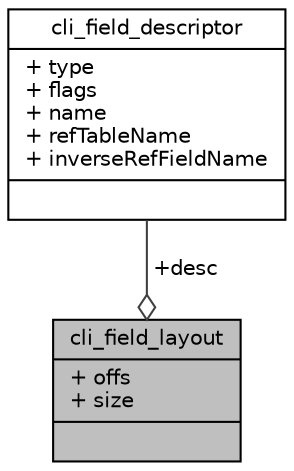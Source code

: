 digraph "cli_field_layout"
{
 // INTERACTIVE_SVG=YES
 // LATEX_PDF_SIZE
  edge [fontname="Helvetica",fontsize="10",labelfontname="Helvetica",labelfontsize="10"];
  node [fontname="Helvetica",fontsize="10",shape=record];
  Node1 [label="{cli_field_layout\n|+ offs\l+ size\l|}",height=0.2,width=0.4,color="black", fillcolor="grey75", style="filled", fontcolor="black",tooltip=" "];
  Node2 -> Node1 [color="grey25",fontsize="10",style="solid",label=" +desc" ,arrowhead="odiamond",fontname="Helvetica"];
  Node2 [label="{cli_field_descriptor\n|+ type\l+ flags\l+ name\l+ refTableName\l+ inverseRefFieldName\l|}",height=0.2,width=0.4,color="black", fillcolor="white", style="filled",URL="$structcli__field__descriptor.html",tooltip=" "];
}

